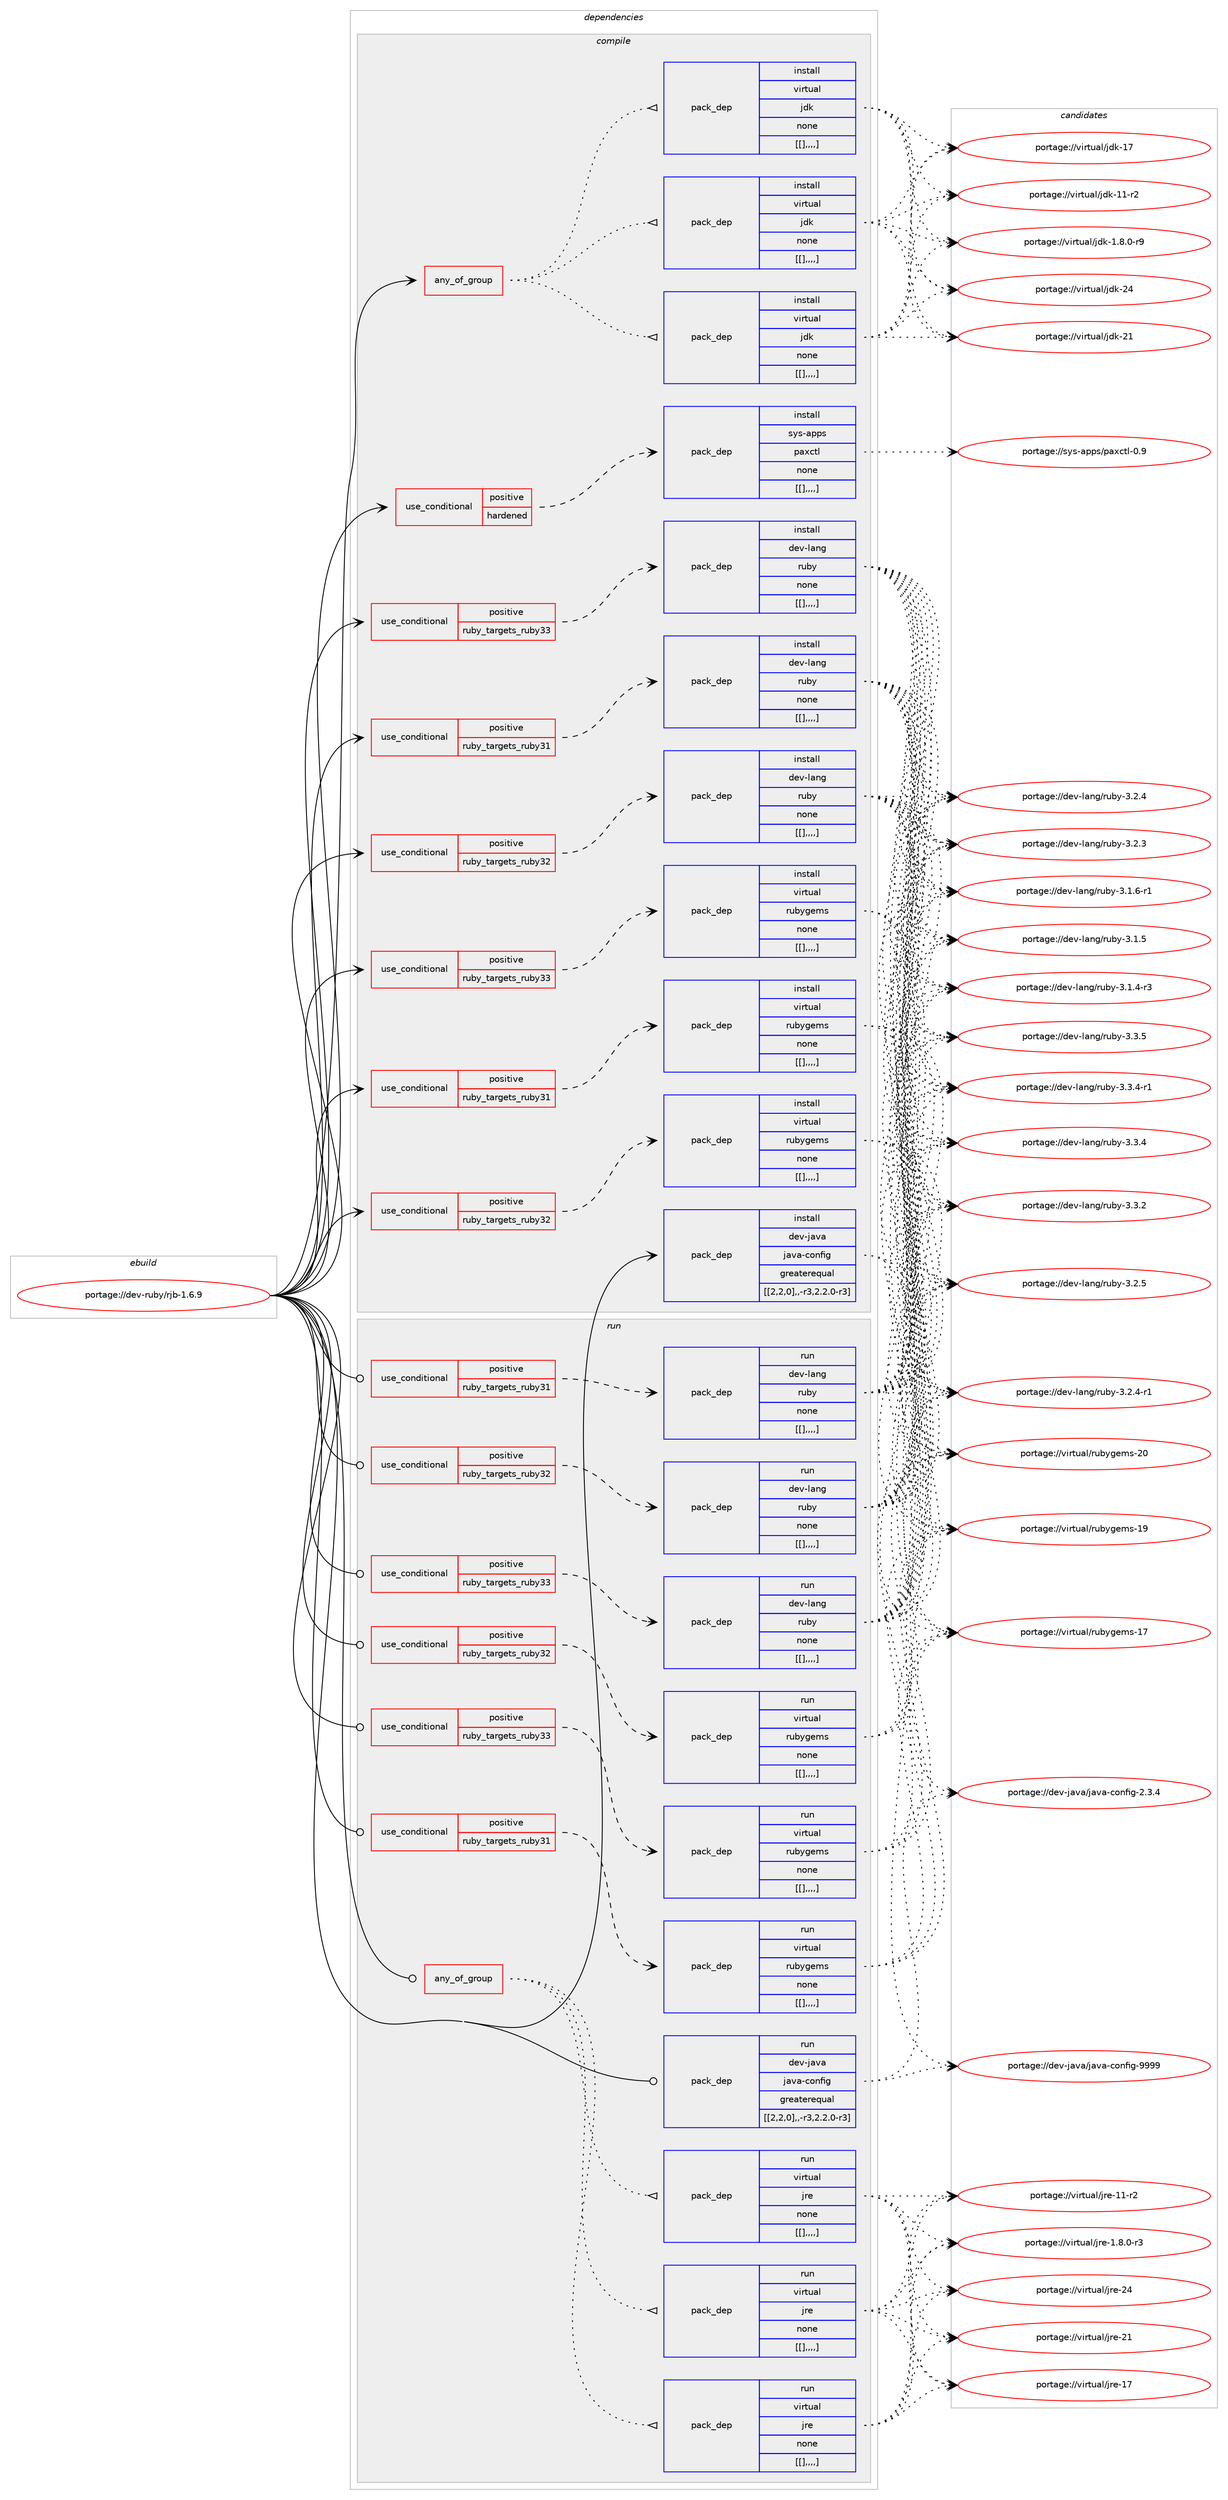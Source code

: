 digraph prolog {

# *************
# Graph options
# *************

newrank=true;
concentrate=true;
compound=true;
graph [rankdir=LR,fontname=Helvetica,fontsize=10,ranksep=1.5];#, ranksep=2.5, nodesep=0.2];
edge  [arrowhead=vee];
node  [fontname=Helvetica,fontsize=10];

# **********
# The ebuild
# **********

subgraph cluster_leftcol {
color=gray;
label=<<i>ebuild</i>>;
id [label="portage://dev-ruby/rjb-1.6.9", color=red, width=4, href="../dev-ruby/rjb-1.6.9.svg"];
}

# ****************
# The dependencies
# ****************

subgraph cluster_midcol {
color=gray;
label=<<i>dependencies</i>>;
subgraph cluster_compile {
fillcolor="#eeeeee";
style=filled;
label=<<i>compile</i>>;
subgraph any1202 {
dependency202012 [label=<<TABLE BORDER="0" CELLBORDER="1" CELLSPACING="0" CELLPADDING="4"><TR><TD CELLPADDING="10">any_of_group</TD></TR></TABLE>>, shape=none, color=red];subgraph pack144574 {
dependency202013 [label=<<TABLE BORDER="0" CELLBORDER="1" CELLSPACING="0" CELLPADDING="4" WIDTH="220"><TR><TD ROWSPAN="6" CELLPADDING="30">pack_dep</TD></TR><TR><TD WIDTH="110">install</TD></TR><TR><TD>virtual</TD></TR><TR><TD>jdk</TD></TR><TR><TD>none</TD></TR><TR><TD>[[],,,,]</TD></TR></TABLE>>, shape=none, color=blue];
}
dependency202012:e -> dependency202013:w [weight=20,style="dotted",arrowhead="oinv"];
subgraph pack144575 {
dependency202014 [label=<<TABLE BORDER="0" CELLBORDER="1" CELLSPACING="0" CELLPADDING="4" WIDTH="220"><TR><TD ROWSPAN="6" CELLPADDING="30">pack_dep</TD></TR><TR><TD WIDTH="110">install</TD></TR><TR><TD>virtual</TD></TR><TR><TD>jdk</TD></TR><TR><TD>none</TD></TR><TR><TD>[[],,,,]</TD></TR></TABLE>>, shape=none, color=blue];
}
dependency202012:e -> dependency202014:w [weight=20,style="dotted",arrowhead="oinv"];
subgraph pack144576 {
dependency202015 [label=<<TABLE BORDER="0" CELLBORDER="1" CELLSPACING="0" CELLPADDING="4" WIDTH="220"><TR><TD ROWSPAN="6" CELLPADDING="30">pack_dep</TD></TR><TR><TD WIDTH="110">install</TD></TR><TR><TD>virtual</TD></TR><TR><TD>jdk</TD></TR><TR><TD>none</TD></TR><TR><TD>[[],,,,]</TD></TR></TABLE>>, shape=none, color=blue];
}
dependency202012:e -> dependency202015:w [weight=20,style="dotted",arrowhead="oinv"];
}
id:e -> dependency202012:w [weight=20,style="solid",arrowhead="vee"];
subgraph cond56086 {
dependency202016 [label=<<TABLE BORDER="0" CELLBORDER="1" CELLSPACING="0" CELLPADDING="4"><TR><TD ROWSPAN="3" CELLPADDING="10">use_conditional</TD></TR><TR><TD>positive</TD></TR><TR><TD>hardened</TD></TR></TABLE>>, shape=none, color=red];
subgraph pack144577 {
dependency202017 [label=<<TABLE BORDER="0" CELLBORDER="1" CELLSPACING="0" CELLPADDING="4" WIDTH="220"><TR><TD ROWSPAN="6" CELLPADDING="30">pack_dep</TD></TR><TR><TD WIDTH="110">install</TD></TR><TR><TD>sys-apps</TD></TR><TR><TD>paxctl</TD></TR><TR><TD>none</TD></TR><TR><TD>[[],,,,]</TD></TR></TABLE>>, shape=none, color=blue];
}
dependency202016:e -> dependency202017:w [weight=20,style="dashed",arrowhead="vee"];
}
id:e -> dependency202016:w [weight=20,style="solid",arrowhead="vee"];
subgraph cond56087 {
dependency202018 [label=<<TABLE BORDER="0" CELLBORDER="1" CELLSPACING="0" CELLPADDING="4"><TR><TD ROWSPAN="3" CELLPADDING="10">use_conditional</TD></TR><TR><TD>positive</TD></TR><TR><TD>ruby_targets_ruby31</TD></TR></TABLE>>, shape=none, color=red];
subgraph pack144578 {
dependency202019 [label=<<TABLE BORDER="0" CELLBORDER="1" CELLSPACING="0" CELLPADDING="4" WIDTH="220"><TR><TD ROWSPAN="6" CELLPADDING="30">pack_dep</TD></TR><TR><TD WIDTH="110">install</TD></TR><TR><TD>dev-lang</TD></TR><TR><TD>ruby</TD></TR><TR><TD>none</TD></TR><TR><TD>[[],,,,]</TD></TR></TABLE>>, shape=none, color=blue];
}
dependency202018:e -> dependency202019:w [weight=20,style="dashed",arrowhead="vee"];
}
id:e -> dependency202018:w [weight=20,style="solid",arrowhead="vee"];
subgraph cond56088 {
dependency202020 [label=<<TABLE BORDER="0" CELLBORDER="1" CELLSPACING="0" CELLPADDING="4"><TR><TD ROWSPAN="3" CELLPADDING="10">use_conditional</TD></TR><TR><TD>positive</TD></TR><TR><TD>ruby_targets_ruby31</TD></TR></TABLE>>, shape=none, color=red];
subgraph pack144579 {
dependency202021 [label=<<TABLE BORDER="0" CELLBORDER="1" CELLSPACING="0" CELLPADDING="4" WIDTH="220"><TR><TD ROWSPAN="6" CELLPADDING="30">pack_dep</TD></TR><TR><TD WIDTH="110">install</TD></TR><TR><TD>virtual</TD></TR><TR><TD>rubygems</TD></TR><TR><TD>none</TD></TR><TR><TD>[[],,,,]</TD></TR></TABLE>>, shape=none, color=blue];
}
dependency202020:e -> dependency202021:w [weight=20,style="dashed",arrowhead="vee"];
}
id:e -> dependency202020:w [weight=20,style="solid",arrowhead="vee"];
subgraph cond56089 {
dependency202022 [label=<<TABLE BORDER="0" CELLBORDER="1" CELLSPACING="0" CELLPADDING="4"><TR><TD ROWSPAN="3" CELLPADDING="10">use_conditional</TD></TR><TR><TD>positive</TD></TR><TR><TD>ruby_targets_ruby32</TD></TR></TABLE>>, shape=none, color=red];
subgraph pack144580 {
dependency202023 [label=<<TABLE BORDER="0" CELLBORDER="1" CELLSPACING="0" CELLPADDING="4" WIDTH="220"><TR><TD ROWSPAN="6" CELLPADDING="30">pack_dep</TD></TR><TR><TD WIDTH="110">install</TD></TR><TR><TD>dev-lang</TD></TR><TR><TD>ruby</TD></TR><TR><TD>none</TD></TR><TR><TD>[[],,,,]</TD></TR></TABLE>>, shape=none, color=blue];
}
dependency202022:e -> dependency202023:w [weight=20,style="dashed",arrowhead="vee"];
}
id:e -> dependency202022:w [weight=20,style="solid",arrowhead="vee"];
subgraph cond56090 {
dependency202024 [label=<<TABLE BORDER="0" CELLBORDER="1" CELLSPACING="0" CELLPADDING="4"><TR><TD ROWSPAN="3" CELLPADDING="10">use_conditional</TD></TR><TR><TD>positive</TD></TR><TR><TD>ruby_targets_ruby32</TD></TR></TABLE>>, shape=none, color=red];
subgraph pack144581 {
dependency202025 [label=<<TABLE BORDER="0" CELLBORDER="1" CELLSPACING="0" CELLPADDING="4" WIDTH="220"><TR><TD ROWSPAN="6" CELLPADDING="30">pack_dep</TD></TR><TR><TD WIDTH="110">install</TD></TR><TR><TD>virtual</TD></TR><TR><TD>rubygems</TD></TR><TR><TD>none</TD></TR><TR><TD>[[],,,,]</TD></TR></TABLE>>, shape=none, color=blue];
}
dependency202024:e -> dependency202025:w [weight=20,style="dashed",arrowhead="vee"];
}
id:e -> dependency202024:w [weight=20,style="solid",arrowhead="vee"];
subgraph cond56091 {
dependency202026 [label=<<TABLE BORDER="0" CELLBORDER="1" CELLSPACING="0" CELLPADDING="4"><TR><TD ROWSPAN="3" CELLPADDING="10">use_conditional</TD></TR><TR><TD>positive</TD></TR><TR><TD>ruby_targets_ruby33</TD></TR></TABLE>>, shape=none, color=red];
subgraph pack144582 {
dependency202027 [label=<<TABLE BORDER="0" CELLBORDER="1" CELLSPACING="0" CELLPADDING="4" WIDTH="220"><TR><TD ROWSPAN="6" CELLPADDING="30">pack_dep</TD></TR><TR><TD WIDTH="110">install</TD></TR><TR><TD>dev-lang</TD></TR><TR><TD>ruby</TD></TR><TR><TD>none</TD></TR><TR><TD>[[],,,,]</TD></TR></TABLE>>, shape=none, color=blue];
}
dependency202026:e -> dependency202027:w [weight=20,style="dashed",arrowhead="vee"];
}
id:e -> dependency202026:w [weight=20,style="solid",arrowhead="vee"];
subgraph cond56092 {
dependency202028 [label=<<TABLE BORDER="0" CELLBORDER="1" CELLSPACING="0" CELLPADDING="4"><TR><TD ROWSPAN="3" CELLPADDING="10">use_conditional</TD></TR><TR><TD>positive</TD></TR><TR><TD>ruby_targets_ruby33</TD></TR></TABLE>>, shape=none, color=red];
subgraph pack144583 {
dependency202029 [label=<<TABLE BORDER="0" CELLBORDER="1" CELLSPACING="0" CELLPADDING="4" WIDTH="220"><TR><TD ROWSPAN="6" CELLPADDING="30">pack_dep</TD></TR><TR><TD WIDTH="110">install</TD></TR><TR><TD>virtual</TD></TR><TR><TD>rubygems</TD></TR><TR><TD>none</TD></TR><TR><TD>[[],,,,]</TD></TR></TABLE>>, shape=none, color=blue];
}
dependency202028:e -> dependency202029:w [weight=20,style="dashed",arrowhead="vee"];
}
id:e -> dependency202028:w [weight=20,style="solid",arrowhead="vee"];
subgraph pack144584 {
dependency202030 [label=<<TABLE BORDER="0" CELLBORDER="1" CELLSPACING="0" CELLPADDING="4" WIDTH="220"><TR><TD ROWSPAN="6" CELLPADDING="30">pack_dep</TD></TR><TR><TD WIDTH="110">install</TD></TR><TR><TD>dev-java</TD></TR><TR><TD>java-config</TD></TR><TR><TD>greaterequal</TD></TR><TR><TD>[[2,2,0],,-r3,2.2.0-r3]</TD></TR></TABLE>>, shape=none, color=blue];
}
id:e -> dependency202030:w [weight=20,style="solid",arrowhead="vee"];
}
subgraph cluster_compileandrun {
fillcolor="#eeeeee";
style=filled;
label=<<i>compile and run</i>>;
}
subgraph cluster_run {
fillcolor="#eeeeee";
style=filled;
label=<<i>run</i>>;
subgraph any1203 {
dependency202031 [label=<<TABLE BORDER="0" CELLBORDER="1" CELLSPACING="0" CELLPADDING="4"><TR><TD CELLPADDING="10">any_of_group</TD></TR></TABLE>>, shape=none, color=red];subgraph pack144585 {
dependency202032 [label=<<TABLE BORDER="0" CELLBORDER="1" CELLSPACING="0" CELLPADDING="4" WIDTH="220"><TR><TD ROWSPAN="6" CELLPADDING="30">pack_dep</TD></TR><TR><TD WIDTH="110">run</TD></TR><TR><TD>virtual</TD></TR><TR><TD>jre</TD></TR><TR><TD>none</TD></TR><TR><TD>[[],,,,]</TD></TR></TABLE>>, shape=none, color=blue];
}
dependency202031:e -> dependency202032:w [weight=20,style="dotted",arrowhead="oinv"];
subgraph pack144586 {
dependency202033 [label=<<TABLE BORDER="0" CELLBORDER="1" CELLSPACING="0" CELLPADDING="4" WIDTH="220"><TR><TD ROWSPAN="6" CELLPADDING="30">pack_dep</TD></TR><TR><TD WIDTH="110">run</TD></TR><TR><TD>virtual</TD></TR><TR><TD>jre</TD></TR><TR><TD>none</TD></TR><TR><TD>[[],,,,]</TD></TR></TABLE>>, shape=none, color=blue];
}
dependency202031:e -> dependency202033:w [weight=20,style="dotted",arrowhead="oinv"];
subgraph pack144587 {
dependency202034 [label=<<TABLE BORDER="0" CELLBORDER="1" CELLSPACING="0" CELLPADDING="4" WIDTH="220"><TR><TD ROWSPAN="6" CELLPADDING="30">pack_dep</TD></TR><TR><TD WIDTH="110">run</TD></TR><TR><TD>virtual</TD></TR><TR><TD>jre</TD></TR><TR><TD>none</TD></TR><TR><TD>[[],,,,]</TD></TR></TABLE>>, shape=none, color=blue];
}
dependency202031:e -> dependency202034:w [weight=20,style="dotted",arrowhead="oinv"];
}
id:e -> dependency202031:w [weight=20,style="solid",arrowhead="odot"];
subgraph cond56093 {
dependency202035 [label=<<TABLE BORDER="0" CELLBORDER="1" CELLSPACING="0" CELLPADDING="4"><TR><TD ROWSPAN="3" CELLPADDING="10">use_conditional</TD></TR><TR><TD>positive</TD></TR><TR><TD>ruby_targets_ruby31</TD></TR></TABLE>>, shape=none, color=red];
subgraph pack144588 {
dependency202036 [label=<<TABLE BORDER="0" CELLBORDER="1" CELLSPACING="0" CELLPADDING="4" WIDTH="220"><TR><TD ROWSPAN="6" CELLPADDING="30">pack_dep</TD></TR><TR><TD WIDTH="110">run</TD></TR><TR><TD>dev-lang</TD></TR><TR><TD>ruby</TD></TR><TR><TD>none</TD></TR><TR><TD>[[],,,,]</TD></TR></TABLE>>, shape=none, color=blue];
}
dependency202035:e -> dependency202036:w [weight=20,style="dashed",arrowhead="vee"];
}
id:e -> dependency202035:w [weight=20,style="solid",arrowhead="odot"];
subgraph cond56094 {
dependency202037 [label=<<TABLE BORDER="0" CELLBORDER="1" CELLSPACING="0" CELLPADDING="4"><TR><TD ROWSPAN="3" CELLPADDING="10">use_conditional</TD></TR><TR><TD>positive</TD></TR><TR><TD>ruby_targets_ruby31</TD></TR></TABLE>>, shape=none, color=red];
subgraph pack144589 {
dependency202038 [label=<<TABLE BORDER="0" CELLBORDER="1" CELLSPACING="0" CELLPADDING="4" WIDTH="220"><TR><TD ROWSPAN="6" CELLPADDING="30">pack_dep</TD></TR><TR><TD WIDTH="110">run</TD></TR><TR><TD>virtual</TD></TR><TR><TD>rubygems</TD></TR><TR><TD>none</TD></TR><TR><TD>[[],,,,]</TD></TR></TABLE>>, shape=none, color=blue];
}
dependency202037:e -> dependency202038:w [weight=20,style="dashed",arrowhead="vee"];
}
id:e -> dependency202037:w [weight=20,style="solid",arrowhead="odot"];
subgraph cond56095 {
dependency202039 [label=<<TABLE BORDER="0" CELLBORDER="1" CELLSPACING="0" CELLPADDING="4"><TR><TD ROWSPAN="3" CELLPADDING="10">use_conditional</TD></TR><TR><TD>positive</TD></TR><TR><TD>ruby_targets_ruby32</TD></TR></TABLE>>, shape=none, color=red];
subgraph pack144590 {
dependency202040 [label=<<TABLE BORDER="0" CELLBORDER="1" CELLSPACING="0" CELLPADDING="4" WIDTH="220"><TR><TD ROWSPAN="6" CELLPADDING="30">pack_dep</TD></TR><TR><TD WIDTH="110">run</TD></TR><TR><TD>dev-lang</TD></TR><TR><TD>ruby</TD></TR><TR><TD>none</TD></TR><TR><TD>[[],,,,]</TD></TR></TABLE>>, shape=none, color=blue];
}
dependency202039:e -> dependency202040:w [weight=20,style="dashed",arrowhead="vee"];
}
id:e -> dependency202039:w [weight=20,style="solid",arrowhead="odot"];
subgraph cond56096 {
dependency202041 [label=<<TABLE BORDER="0" CELLBORDER="1" CELLSPACING="0" CELLPADDING="4"><TR><TD ROWSPAN="3" CELLPADDING="10">use_conditional</TD></TR><TR><TD>positive</TD></TR><TR><TD>ruby_targets_ruby32</TD></TR></TABLE>>, shape=none, color=red];
subgraph pack144591 {
dependency202042 [label=<<TABLE BORDER="0" CELLBORDER="1" CELLSPACING="0" CELLPADDING="4" WIDTH="220"><TR><TD ROWSPAN="6" CELLPADDING="30">pack_dep</TD></TR><TR><TD WIDTH="110">run</TD></TR><TR><TD>virtual</TD></TR><TR><TD>rubygems</TD></TR><TR><TD>none</TD></TR><TR><TD>[[],,,,]</TD></TR></TABLE>>, shape=none, color=blue];
}
dependency202041:e -> dependency202042:w [weight=20,style="dashed",arrowhead="vee"];
}
id:e -> dependency202041:w [weight=20,style="solid",arrowhead="odot"];
subgraph cond56097 {
dependency202043 [label=<<TABLE BORDER="0" CELLBORDER="1" CELLSPACING="0" CELLPADDING="4"><TR><TD ROWSPAN="3" CELLPADDING="10">use_conditional</TD></TR><TR><TD>positive</TD></TR><TR><TD>ruby_targets_ruby33</TD></TR></TABLE>>, shape=none, color=red];
subgraph pack144592 {
dependency202044 [label=<<TABLE BORDER="0" CELLBORDER="1" CELLSPACING="0" CELLPADDING="4" WIDTH="220"><TR><TD ROWSPAN="6" CELLPADDING="30">pack_dep</TD></TR><TR><TD WIDTH="110">run</TD></TR><TR><TD>dev-lang</TD></TR><TR><TD>ruby</TD></TR><TR><TD>none</TD></TR><TR><TD>[[],,,,]</TD></TR></TABLE>>, shape=none, color=blue];
}
dependency202043:e -> dependency202044:w [weight=20,style="dashed",arrowhead="vee"];
}
id:e -> dependency202043:w [weight=20,style="solid",arrowhead="odot"];
subgraph cond56098 {
dependency202045 [label=<<TABLE BORDER="0" CELLBORDER="1" CELLSPACING="0" CELLPADDING="4"><TR><TD ROWSPAN="3" CELLPADDING="10">use_conditional</TD></TR><TR><TD>positive</TD></TR><TR><TD>ruby_targets_ruby33</TD></TR></TABLE>>, shape=none, color=red];
subgraph pack144593 {
dependency202046 [label=<<TABLE BORDER="0" CELLBORDER="1" CELLSPACING="0" CELLPADDING="4" WIDTH="220"><TR><TD ROWSPAN="6" CELLPADDING="30">pack_dep</TD></TR><TR><TD WIDTH="110">run</TD></TR><TR><TD>virtual</TD></TR><TR><TD>rubygems</TD></TR><TR><TD>none</TD></TR><TR><TD>[[],,,,]</TD></TR></TABLE>>, shape=none, color=blue];
}
dependency202045:e -> dependency202046:w [weight=20,style="dashed",arrowhead="vee"];
}
id:e -> dependency202045:w [weight=20,style="solid",arrowhead="odot"];
subgraph pack144594 {
dependency202047 [label=<<TABLE BORDER="0" CELLBORDER="1" CELLSPACING="0" CELLPADDING="4" WIDTH="220"><TR><TD ROWSPAN="6" CELLPADDING="30">pack_dep</TD></TR><TR><TD WIDTH="110">run</TD></TR><TR><TD>dev-java</TD></TR><TR><TD>java-config</TD></TR><TR><TD>greaterequal</TD></TR><TR><TD>[[2,2,0],,-r3,2.2.0-r3]</TD></TR></TABLE>>, shape=none, color=blue];
}
id:e -> dependency202047:w [weight=20,style="solid",arrowhead="odot"];
}
}

# **************
# The candidates
# **************

subgraph cluster_choices {
rank=same;
color=gray;
label=<<i>candidates</i>>;

subgraph choice144574 {
color=black;
nodesep=1;
choice1181051141161179710847106100107455052 [label="portage://virtual/jdk-24", color=red, width=4,href="../virtual/jdk-24.svg"];
choice1181051141161179710847106100107455049 [label="portage://virtual/jdk-21", color=red, width=4,href="../virtual/jdk-21.svg"];
choice1181051141161179710847106100107454955 [label="portage://virtual/jdk-17", color=red, width=4,href="../virtual/jdk-17.svg"];
choice11810511411611797108471061001074549494511450 [label="portage://virtual/jdk-11-r2", color=red, width=4,href="../virtual/jdk-11-r2.svg"];
choice11810511411611797108471061001074549465646484511457 [label="portage://virtual/jdk-1.8.0-r9", color=red, width=4,href="../virtual/jdk-1.8.0-r9.svg"];
dependency202013:e -> choice1181051141161179710847106100107455052:w [style=dotted,weight="100"];
dependency202013:e -> choice1181051141161179710847106100107455049:w [style=dotted,weight="100"];
dependency202013:e -> choice1181051141161179710847106100107454955:w [style=dotted,weight="100"];
dependency202013:e -> choice11810511411611797108471061001074549494511450:w [style=dotted,weight="100"];
dependency202013:e -> choice11810511411611797108471061001074549465646484511457:w [style=dotted,weight="100"];
}
subgraph choice144575 {
color=black;
nodesep=1;
choice1181051141161179710847106100107455052 [label="portage://virtual/jdk-24", color=red, width=4,href="../virtual/jdk-24.svg"];
choice1181051141161179710847106100107455049 [label="portage://virtual/jdk-21", color=red, width=4,href="../virtual/jdk-21.svg"];
choice1181051141161179710847106100107454955 [label="portage://virtual/jdk-17", color=red, width=4,href="../virtual/jdk-17.svg"];
choice11810511411611797108471061001074549494511450 [label="portage://virtual/jdk-11-r2", color=red, width=4,href="../virtual/jdk-11-r2.svg"];
choice11810511411611797108471061001074549465646484511457 [label="portage://virtual/jdk-1.8.0-r9", color=red, width=4,href="../virtual/jdk-1.8.0-r9.svg"];
dependency202014:e -> choice1181051141161179710847106100107455052:w [style=dotted,weight="100"];
dependency202014:e -> choice1181051141161179710847106100107455049:w [style=dotted,weight="100"];
dependency202014:e -> choice1181051141161179710847106100107454955:w [style=dotted,weight="100"];
dependency202014:e -> choice11810511411611797108471061001074549494511450:w [style=dotted,weight="100"];
dependency202014:e -> choice11810511411611797108471061001074549465646484511457:w [style=dotted,weight="100"];
}
subgraph choice144576 {
color=black;
nodesep=1;
choice1181051141161179710847106100107455052 [label="portage://virtual/jdk-24", color=red, width=4,href="../virtual/jdk-24.svg"];
choice1181051141161179710847106100107455049 [label="portage://virtual/jdk-21", color=red, width=4,href="../virtual/jdk-21.svg"];
choice1181051141161179710847106100107454955 [label="portage://virtual/jdk-17", color=red, width=4,href="../virtual/jdk-17.svg"];
choice11810511411611797108471061001074549494511450 [label="portage://virtual/jdk-11-r2", color=red, width=4,href="../virtual/jdk-11-r2.svg"];
choice11810511411611797108471061001074549465646484511457 [label="portage://virtual/jdk-1.8.0-r9", color=red, width=4,href="../virtual/jdk-1.8.0-r9.svg"];
dependency202015:e -> choice1181051141161179710847106100107455052:w [style=dotted,weight="100"];
dependency202015:e -> choice1181051141161179710847106100107455049:w [style=dotted,weight="100"];
dependency202015:e -> choice1181051141161179710847106100107454955:w [style=dotted,weight="100"];
dependency202015:e -> choice11810511411611797108471061001074549494511450:w [style=dotted,weight="100"];
dependency202015:e -> choice11810511411611797108471061001074549465646484511457:w [style=dotted,weight="100"];
}
subgraph choice144577 {
color=black;
nodesep=1;
choice115121115459711211211547112971209911610845484657 [label="portage://sys-apps/paxctl-0.9", color=red, width=4,href="../sys-apps/paxctl-0.9.svg"];
dependency202017:e -> choice115121115459711211211547112971209911610845484657:w [style=dotted,weight="100"];
}
subgraph choice144578 {
color=black;
nodesep=1;
choice10010111845108971101034711411798121455146514653 [label="portage://dev-lang/ruby-3.3.5", color=red, width=4,href="../dev-lang/ruby-3.3.5.svg"];
choice100101118451089711010347114117981214551465146524511449 [label="portage://dev-lang/ruby-3.3.4-r1", color=red, width=4,href="../dev-lang/ruby-3.3.4-r1.svg"];
choice10010111845108971101034711411798121455146514652 [label="portage://dev-lang/ruby-3.3.4", color=red, width=4,href="../dev-lang/ruby-3.3.4.svg"];
choice10010111845108971101034711411798121455146514650 [label="portage://dev-lang/ruby-3.3.2", color=red, width=4,href="../dev-lang/ruby-3.3.2.svg"];
choice10010111845108971101034711411798121455146504653 [label="portage://dev-lang/ruby-3.2.5", color=red, width=4,href="../dev-lang/ruby-3.2.5.svg"];
choice100101118451089711010347114117981214551465046524511449 [label="portage://dev-lang/ruby-3.2.4-r1", color=red, width=4,href="../dev-lang/ruby-3.2.4-r1.svg"];
choice10010111845108971101034711411798121455146504652 [label="portage://dev-lang/ruby-3.2.4", color=red, width=4,href="../dev-lang/ruby-3.2.4.svg"];
choice10010111845108971101034711411798121455146504651 [label="portage://dev-lang/ruby-3.2.3", color=red, width=4,href="../dev-lang/ruby-3.2.3.svg"];
choice100101118451089711010347114117981214551464946544511449 [label="portage://dev-lang/ruby-3.1.6-r1", color=red, width=4,href="../dev-lang/ruby-3.1.6-r1.svg"];
choice10010111845108971101034711411798121455146494653 [label="portage://dev-lang/ruby-3.1.5", color=red, width=4,href="../dev-lang/ruby-3.1.5.svg"];
choice100101118451089711010347114117981214551464946524511451 [label="portage://dev-lang/ruby-3.1.4-r3", color=red, width=4,href="../dev-lang/ruby-3.1.4-r3.svg"];
dependency202019:e -> choice10010111845108971101034711411798121455146514653:w [style=dotted,weight="100"];
dependency202019:e -> choice100101118451089711010347114117981214551465146524511449:w [style=dotted,weight="100"];
dependency202019:e -> choice10010111845108971101034711411798121455146514652:w [style=dotted,weight="100"];
dependency202019:e -> choice10010111845108971101034711411798121455146514650:w [style=dotted,weight="100"];
dependency202019:e -> choice10010111845108971101034711411798121455146504653:w [style=dotted,weight="100"];
dependency202019:e -> choice100101118451089711010347114117981214551465046524511449:w [style=dotted,weight="100"];
dependency202019:e -> choice10010111845108971101034711411798121455146504652:w [style=dotted,weight="100"];
dependency202019:e -> choice10010111845108971101034711411798121455146504651:w [style=dotted,weight="100"];
dependency202019:e -> choice100101118451089711010347114117981214551464946544511449:w [style=dotted,weight="100"];
dependency202019:e -> choice10010111845108971101034711411798121455146494653:w [style=dotted,weight="100"];
dependency202019:e -> choice100101118451089711010347114117981214551464946524511451:w [style=dotted,weight="100"];
}
subgraph choice144579 {
color=black;
nodesep=1;
choice118105114116117971084711411798121103101109115455048 [label="portage://virtual/rubygems-20", color=red, width=4,href="../virtual/rubygems-20.svg"];
choice118105114116117971084711411798121103101109115454957 [label="portage://virtual/rubygems-19", color=red, width=4,href="../virtual/rubygems-19.svg"];
choice118105114116117971084711411798121103101109115454955 [label="portage://virtual/rubygems-17", color=red, width=4,href="../virtual/rubygems-17.svg"];
dependency202021:e -> choice118105114116117971084711411798121103101109115455048:w [style=dotted,weight="100"];
dependency202021:e -> choice118105114116117971084711411798121103101109115454957:w [style=dotted,weight="100"];
dependency202021:e -> choice118105114116117971084711411798121103101109115454955:w [style=dotted,weight="100"];
}
subgraph choice144580 {
color=black;
nodesep=1;
choice10010111845108971101034711411798121455146514653 [label="portage://dev-lang/ruby-3.3.5", color=red, width=4,href="../dev-lang/ruby-3.3.5.svg"];
choice100101118451089711010347114117981214551465146524511449 [label="portage://dev-lang/ruby-3.3.4-r1", color=red, width=4,href="../dev-lang/ruby-3.3.4-r1.svg"];
choice10010111845108971101034711411798121455146514652 [label="portage://dev-lang/ruby-3.3.4", color=red, width=4,href="../dev-lang/ruby-3.3.4.svg"];
choice10010111845108971101034711411798121455146514650 [label="portage://dev-lang/ruby-3.3.2", color=red, width=4,href="../dev-lang/ruby-3.3.2.svg"];
choice10010111845108971101034711411798121455146504653 [label="portage://dev-lang/ruby-3.2.5", color=red, width=4,href="../dev-lang/ruby-3.2.5.svg"];
choice100101118451089711010347114117981214551465046524511449 [label="portage://dev-lang/ruby-3.2.4-r1", color=red, width=4,href="../dev-lang/ruby-3.2.4-r1.svg"];
choice10010111845108971101034711411798121455146504652 [label="portage://dev-lang/ruby-3.2.4", color=red, width=4,href="../dev-lang/ruby-3.2.4.svg"];
choice10010111845108971101034711411798121455146504651 [label="portage://dev-lang/ruby-3.2.3", color=red, width=4,href="../dev-lang/ruby-3.2.3.svg"];
choice100101118451089711010347114117981214551464946544511449 [label="portage://dev-lang/ruby-3.1.6-r1", color=red, width=4,href="../dev-lang/ruby-3.1.6-r1.svg"];
choice10010111845108971101034711411798121455146494653 [label="portage://dev-lang/ruby-3.1.5", color=red, width=4,href="../dev-lang/ruby-3.1.5.svg"];
choice100101118451089711010347114117981214551464946524511451 [label="portage://dev-lang/ruby-3.1.4-r3", color=red, width=4,href="../dev-lang/ruby-3.1.4-r3.svg"];
dependency202023:e -> choice10010111845108971101034711411798121455146514653:w [style=dotted,weight="100"];
dependency202023:e -> choice100101118451089711010347114117981214551465146524511449:w [style=dotted,weight="100"];
dependency202023:e -> choice10010111845108971101034711411798121455146514652:w [style=dotted,weight="100"];
dependency202023:e -> choice10010111845108971101034711411798121455146514650:w [style=dotted,weight="100"];
dependency202023:e -> choice10010111845108971101034711411798121455146504653:w [style=dotted,weight="100"];
dependency202023:e -> choice100101118451089711010347114117981214551465046524511449:w [style=dotted,weight="100"];
dependency202023:e -> choice10010111845108971101034711411798121455146504652:w [style=dotted,weight="100"];
dependency202023:e -> choice10010111845108971101034711411798121455146504651:w [style=dotted,weight="100"];
dependency202023:e -> choice100101118451089711010347114117981214551464946544511449:w [style=dotted,weight="100"];
dependency202023:e -> choice10010111845108971101034711411798121455146494653:w [style=dotted,weight="100"];
dependency202023:e -> choice100101118451089711010347114117981214551464946524511451:w [style=dotted,weight="100"];
}
subgraph choice144581 {
color=black;
nodesep=1;
choice118105114116117971084711411798121103101109115455048 [label="portage://virtual/rubygems-20", color=red, width=4,href="../virtual/rubygems-20.svg"];
choice118105114116117971084711411798121103101109115454957 [label="portage://virtual/rubygems-19", color=red, width=4,href="../virtual/rubygems-19.svg"];
choice118105114116117971084711411798121103101109115454955 [label="portage://virtual/rubygems-17", color=red, width=4,href="../virtual/rubygems-17.svg"];
dependency202025:e -> choice118105114116117971084711411798121103101109115455048:w [style=dotted,weight="100"];
dependency202025:e -> choice118105114116117971084711411798121103101109115454957:w [style=dotted,weight="100"];
dependency202025:e -> choice118105114116117971084711411798121103101109115454955:w [style=dotted,weight="100"];
}
subgraph choice144582 {
color=black;
nodesep=1;
choice10010111845108971101034711411798121455146514653 [label="portage://dev-lang/ruby-3.3.5", color=red, width=4,href="../dev-lang/ruby-3.3.5.svg"];
choice100101118451089711010347114117981214551465146524511449 [label="portage://dev-lang/ruby-3.3.4-r1", color=red, width=4,href="../dev-lang/ruby-3.3.4-r1.svg"];
choice10010111845108971101034711411798121455146514652 [label="portage://dev-lang/ruby-3.3.4", color=red, width=4,href="../dev-lang/ruby-3.3.4.svg"];
choice10010111845108971101034711411798121455146514650 [label="portage://dev-lang/ruby-3.3.2", color=red, width=4,href="../dev-lang/ruby-3.3.2.svg"];
choice10010111845108971101034711411798121455146504653 [label="portage://dev-lang/ruby-3.2.5", color=red, width=4,href="../dev-lang/ruby-3.2.5.svg"];
choice100101118451089711010347114117981214551465046524511449 [label="portage://dev-lang/ruby-3.2.4-r1", color=red, width=4,href="../dev-lang/ruby-3.2.4-r1.svg"];
choice10010111845108971101034711411798121455146504652 [label="portage://dev-lang/ruby-3.2.4", color=red, width=4,href="../dev-lang/ruby-3.2.4.svg"];
choice10010111845108971101034711411798121455146504651 [label="portage://dev-lang/ruby-3.2.3", color=red, width=4,href="../dev-lang/ruby-3.2.3.svg"];
choice100101118451089711010347114117981214551464946544511449 [label="portage://dev-lang/ruby-3.1.6-r1", color=red, width=4,href="../dev-lang/ruby-3.1.6-r1.svg"];
choice10010111845108971101034711411798121455146494653 [label="portage://dev-lang/ruby-3.1.5", color=red, width=4,href="../dev-lang/ruby-3.1.5.svg"];
choice100101118451089711010347114117981214551464946524511451 [label="portage://dev-lang/ruby-3.1.4-r3", color=red, width=4,href="../dev-lang/ruby-3.1.4-r3.svg"];
dependency202027:e -> choice10010111845108971101034711411798121455146514653:w [style=dotted,weight="100"];
dependency202027:e -> choice100101118451089711010347114117981214551465146524511449:w [style=dotted,weight="100"];
dependency202027:e -> choice10010111845108971101034711411798121455146514652:w [style=dotted,weight="100"];
dependency202027:e -> choice10010111845108971101034711411798121455146514650:w [style=dotted,weight="100"];
dependency202027:e -> choice10010111845108971101034711411798121455146504653:w [style=dotted,weight="100"];
dependency202027:e -> choice100101118451089711010347114117981214551465046524511449:w [style=dotted,weight="100"];
dependency202027:e -> choice10010111845108971101034711411798121455146504652:w [style=dotted,weight="100"];
dependency202027:e -> choice10010111845108971101034711411798121455146504651:w [style=dotted,weight="100"];
dependency202027:e -> choice100101118451089711010347114117981214551464946544511449:w [style=dotted,weight="100"];
dependency202027:e -> choice10010111845108971101034711411798121455146494653:w [style=dotted,weight="100"];
dependency202027:e -> choice100101118451089711010347114117981214551464946524511451:w [style=dotted,weight="100"];
}
subgraph choice144583 {
color=black;
nodesep=1;
choice118105114116117971084711411798121103101109115455048 [label="portage://virtual/rubygems-20", color=red, width=4,href="../virtual/rubygems-20.svg"];
choice118105114116117971084711411798121103101109115454957 [label="portage://virtual/rubygems-19", color=red, width=4,href="../virtual/rubygems-19.svg"];
choice118105114116117971084711411798121103101109115454955 [label="portage://virtual/rubygems-17", color=red, width=4,href="../virtual/rubygems-17.svg"];
dependency202029:e -> choice118105114116117971084711411798121103101109115455048:w [style=dotted,weight="100"];
dependency202029:e -> choice118105114116117971084711411798121103101109115454957:w [style=dotted,weight="100"];
dependency202029:e -> choice118105114116117971084711411798121103101109115454955:w [style=dotted,weight="100"];
}
subgraph choice144584 {
color=black;
nodesep=1;
choice10010111845106971189747106971189745991111101021051034557575757 [label="portage://dev-java/java-config-9999", color=red, width=4,href="../dev-java/java-config-9999.svg"];
choice1001011184510697118974710697118974599111110102105103455046514652 [label="portage://dev-java/java-config-2.3.4", color=red, width=4,href="../dev-java/java-config-2.3.4.svg"];
dependency202030:e -> choice10010111845106971189747106971189745991111101021051034557575757:w [style=dotted,weight="100"];
dependency202030:e -> choice1001011184510697118974710697118974599111110102105103455046514652:w [style=dotted,weight="100"];
}
subgraph choice144585 {
color=black;
nodesep=1;
choice1181051141161179710847106114101455052 [label="portage://virtual/jre-24", color=red, width=4,href="../virtual/jre-24.svg"];
choice1181051141161179710847106114101455049 [label="portage://virtual/jre-21", color=red, width=4,href="../virtual/jre-21.svg"];
choice1181051141161179710847106114101454955 [label="portage://virtual/jre-17", color=red, width=4,href="../virtual/jre-17.svg"];
choice11810511411611797108471061141014549494511450 [label="portage://virtual/jre-11-r2", color=red, width=4,href="../virtual/jre-11-r2.svg"];
choice11810511411611797108471061141014549465646484511451 [label="portage://virtual/jre-1.8.0-r3", color=red, width=4,href="../virtual/jre-1.8.0-r3.svg"];
dependency202032:e -> choice1181051141161179710847106114101455052:w [style=dotted,weight="100"];
dependency202032:e -> choice1181051141161179710847106114101455049:w [style=dotted,weight="100"];
dependency202032:e -> choice1181051141161179710847106114101454955:w [style=dotted,weight="100"];
dependency202032:e -> choice11810511411611797108471061141014549494511450:w [style=dotted,weight="100"];
dependency202032:e -> choice11810511411611797108471061141014549465646484511451:w [style=dotted,weight="100"];
}
subgraph choice144586 {
color=black;
nodesep=1;
choice1181051141161179710847106114101455052 [label="portage://virtual/jre-24", color=red, width=4,href="../virtual/jre-24.svg"];
choice1181051141161179710847106114101455049 [label="portage://virtual/jre-21", color=red, width=4,href="../virtual/jre-21.svg"];
choice1181051141161179710847106114101454955 [label="portage://virtual/jre-17", color=red, width=4,href="../virtual/jre-17.svg"];
choice11810511411611797108471061141014549494511450 [label="portage://virtual/jre-11-r2", color=red, width=4,href="../virtual/jre-11-r2.svg"];
choice11810511411611797108471061141014549465646484511451 [label="portage://virtual/jre-1.8.0-r3", color=red, width=4,href="../virtual/jre-1.8.0-r3.svg"];
dependency202033:e -> choice1181051141161179710847106114101455052:w [style=dotted,weight="100"];
dependency202033:e -> choice1181051141161179710847106114101455049:w [style=dotted,weight="100"];
dependency202033:e -> choice1181051141161179710847106114101454955:w [style=dotted,weight="100"];
dependency202033:e -> choice11810511411611797108471061141014549494511450:w [style=dotted,weight="100"];
dependency202033:e -> choice11810511411611797108471061141014549465646484511451:w [style=dotted,weight="100"];
}
subgraph choice144587 {
color=black;
nodesep=1;
choice1181051141161179710847106114101455052 [label="portage://virtual/jre-24", color=red, width=4,href="../virtual/jre-24.svg"];
choice1181051141161179710847106114101455049 [label="portage://virtual/jre-21", color=red, width=4,href="../virtual/jre-21.svg"];
choice1181051141161179710847106114101454955 [label="portage://virtual/jre-17", color=red, width=4,href="../virtual/jre-17.svg"];
choice11810511411611797108471061141014549494511450 [label="portage://virtual/jre-11-r2", color=red, width=4,href="../virtual/jre-11-r2.svg"];
choice11810511411611797108471061141014549465646484511451 [label="portage://virtual/jre-1.8.0-r3", color=red, width=4,href="../virtual/jre-1.8.0-r3.svg"];
dependency202034:e -> choice1181051141161179710847106114101455052:w [style=dotted,weight="100"];
dependency202034:e -> choice1181051141161179710847106114101455049:w [style=dotted,weight="100"];
dependency202034:e -> choice1181051141161179710847106114101454955:w [style=dotted,weight="100"];
dependency202034:e -> choice11810511411611797108471061141014549494511450:w [style=dotted,weight="100"];
dependency202034:e -> choice11810511411611797108471061141014549465646484511451:w [style=dotted,weight="100"];
}
subgraph choice144588 {
color=black;
nodesep=1;
choice10010111845108971101034711411798121455146514653 [label="portage://dev-lang/ruby-3.3.5", color=red, width=4,href="../dev-lang/ruby-3.3.5.svg"];
choice100101118451089711010347114117981214551465146524511449 [label="portage://dev-lang/ruby-3.3.4-r1", color=red, width=4,href="../dev-lang/ruby-3.3.4-r1.svg"];
choice10010111845108971101034711411798121455146514652 [label="portage://dev-lang/ruby-3.3.4", color=red, width=4,href="../dev-lang/ruby-3.3.4.svg"];
choice10010111845108971101034711411798121455146514650 [label="portage://dev-lang/ruby-3.3.2", color=red, width=4,href="../dev-lang/ruby-3.3.2.svg"];
choice10010111845108971101034711411798121455146504653 [label="portage://dev-lang/ruby-3.2.5", color=red, width=4,href="../dev-lang/ruby-3.2.5.svg"];
choice100101118451089711010347114117981214551465046524511449 [label="portage://dev-lang/ruby-3.2.4-r1", color=red, width=4,href="../dev-lang/ruby-3.2.4-r1.svg"];
choice10010111845108971101034711411798121455146504652 [label="portage://dev-lang/ruby-3.2.4", color=red, width=4,href="../dev-lang/ruby-3.2.4.svg"];
choice10010111845108971101034711411798121455146504651 [label="portage://dev-lang/ruby-3.2.3", color=red, width=4,href="../dev-lang/ruby-3.2.3.svg"];
choice100101118451089711010347114117981214551464946544511449 [label="portage://dev-lang/ruby-3.1.6-r1", color=red, width=4,href="../dev-lang/ruby-3.1.6-r1.svg"];
choice10010111845108971101034711411798121455146494653 [label="portage://dev-lang/ruby-3.1.5", color=red, width=4,href="../dev-lang/ruby-3.1.5.svg"];
choice100101118451089711010347114117981214551464946524511451 [label="portage://dev-lang/ruby-3.1.4-r3", color=red, width=4,href="../dev-lang/ruby-3.1.4-r3.svg"];
dependency202036:e -> choice10010111845108971101034711411798121455146514653:w [style=dotted,weight="100"];
dependency202036:e -> choice100101118451089711010347114117981214551465146524511449:w [style=dotted,weight="100"];
dependency202036:e -> choice10010111845108971101034711411798121455146514652:w [style=dotted,weight="100"];
dependency202036:e -> choice10010111845108971101034711411798121455146514650:w [style=dotted,weight="100"];
dependency202036:e -> choice10010111845108971101034711411798121455146504653:w [style=dotted,weight="100"];
dependency202036:e -> choice100101118451089711010347114117981214551465046524511449:w [style=dotted,weight="100"];
dependency202036:e -> choice10010111845108971101034711411798121455146504652:w [style=dotted,weight="100"];
dependency202036:e -> choice10010111845108971101034711411798121455146504651:w [style=dotted,weight="100"];
dependency202036:e -> choice100101118451089711010347114117981214551464946544511449:w [style=dotted,weight="100"];
dependency202036:e -> choice10010111845108971101034711411798121455146494653:w [style=dotted,weight="100"];
dependency202036:e -> choice100101118451089711010347114117981214551464946524511451:w [style=dotted,weight="100"];
}
subgraph choice144589 {
color=black;
nodesep=1;
choice118105114116117971084711411798121103101109115455048 [label="portage://virtual/rubygems-20", color=red, width=4,href="../virtual/rubygems-20.svg"];
choice118105114116117971084711411798121103101109115454957 [label="portage://virtual/rubygems-19", color=red, width=4,href="../virtual/rubygems-19.svg"];
choice118105114116117971084711411798121103101109115454955 [label="portage://virtual/rubygems-17", color=red, width=4,href="../virtual/rubygems-17.svg"];
dependency202038:e -> choice118105114116117971084711411798121103101109115455048:w [style=dotted,weight="100"];
dependency202038:e -> choice118105114116117971084711411798121103101109115454957:w [style=dotted,weight="100"];
dependency202038:e -> choice118105114116117971084711411798121103101109115454955:w [style=dotted,weight="100"];
}
subgraph choice144590 {
color=black;
nodesep=1;
choice10010111845108971101034711411798121455146514653 [label="portage://dev-lang/ruby-3.3.5", color=red, width=4,href="../dev-lang/ruby-3.3.5.svg"];
choice100101118451089711010347114117981214551465146524511449 [label="portage://dev-lang/ruby-3.3.4-r1", color=red, width=4,href="../dev-lang/ruby-3.3.4-r1.svg"];
choice10010111845108971101034711411798121455146514652 [label="portage://dev-lang/ruby-3.3.4", color=red, width=4,href="../dev-lang/ruby-3.3.4.svg"];
choice10010111845108971101034711411798121455146514650 [label="portage://dev-lang/ruby-3.3.2", color=red, width=4,href="../dev-lang/ruby-3.3.2.svg"];
choice10010111845108971101034711411798121455146504653 [label="portage://dev-lang/ruby-3.2.5", color=red, width=4,href="../dev-lang/ruby-3.2.5.svg"];
choice100101118451089711010347114117981214551465046524511449 [label="portage://dev-lang/ruby-3.2.4-r1", color=red, width=4,href="../dev-lang/ruby-3.2.4-r1.svg"];
choice10010111845108971101034711411798121455146504652 [label="portage://dev-lang/ruby-3.2.4", color=red, width=4,href="../dev-lang/ruby-3.2.4.svg"];
choice10010111845108971101034711411798121455146504651 [label="portage://dev-lang/ruby-3.2.3", color=red, width=4,href="../dev-lang/ruby-3.2.3.svg"];
choice100101118451089711010347114117981214551464946544511449 [label="portage://dev-lang/ruby-3.1.6-r1", color=red, width=4,href="../dev-lang/ruby-3.1.6-r1.svg"];
choice10010111845108971101034711411798121455146494653 [label="portage://dev-lang/ruby-3.1.5", color=red, width=4,href="../dev-lang/ruby-3.1.5.svg"];
choice100101118451089711010347114117981214551464946524511451 [label="portage://dev-lang/ruby-3.1.4-r3", color=red, width=4,href="../dev-lang/ruby-3.1.4-r3.svg"];
dependency202040:e -> choice10010111845108971101034711411798121455146514653:w [style=dotted,weight="100"];
dependency202040:e -> choice100101118451089711010347114117981214551465146524511449:w [style=dotted,weight="100"];
dependency202040:e -> choice10010111845108971101034711411798121455146514652:w [style=dotted,weight="100"];
dependency202040:e -> choice10010111845108971101034711411798121455146514650:w [style=dotted,weight="100"];
dependency202040:e -> choice10010111845108971101034711411798121455146504653:w [style=dotted,weight="100"];
dependency202040:e -> choice100101118451089711010347114117981214551465046524511449:w [style=dotted,weight="100"];
dependency202040:e -> choice10010111845108971101034711411798121455146504652:w [style=dotted,weight="100"];
dependency202040:e -> choice10010111845108971101034711411798121455146504651:w [style=dotted,weight="100"];
dependency202040:e -> choice100101118451089711010347114117981214551464946544511449:w [style=dotted,weight="100"];
dependency202040:e -> choice10010111845108971101034711411798121455146494653:w [style=dotted,weight="100"];
dependency202040:e -> choice100101118451089711010347114117981214551464946524511451:w [style=dotted,weight="100"];
}
subgraph choice144591 {
color=black;
nodesep=1;
choice118105114116117971084711411798121103101109115455048 [label="portage://virtual/rubygems-20", color=red, width=4,href="../virtual/rubygems-20.svg"];
choice118105114116117971084711411798121103101109115454957 [label="portage://virtual/rubygems-19", color=red, width=4,href="../virtual/rubygems-19.svg"];
choice118105114116117971084711411798121103101109115454955 [label="portage://virtual/rubygems-17", color=red, width=4,href="../virtual/rubygems-17.svg"];
dependency202042:e -> choice118105114116117971084711411798121103101109115455048:w [style=dotted,weight="100"];
dependency202042:e -> choice118105114116117971084711411798121103101109115454957:w [style=dotted,weight="100"];
dependency202042:e -> choice118105114116117971084711411798121103101109115454955:w [style=dotted,weight="100"];
}
subgraph choice144592 {
color=black;
nodesep=1;
choice10010111845108971101034711411798121455146514653 [label="portage://dev-lang/ruby-3.3.5", color=red, width=4,href="../dev-lang/ruby-3.3.5.svg"];
choice100101118451089711010347114117981214551465146524511449 [label="portage://dev-lang/ruby-3.3.4-r1", color=red, width=4,href="../dev-lang/ruby-3.3.4-r1.svg"];
choice10010111845108971101034711411798121455146514652 [label="portage://dev-lang/ruby-3.3.4", color=red, width=4,href="../dev-lang/ruby-3.3.4.svg"];
choice10010111845108971101034711411798121455146514650 [label="portage://dev-lang/ruby-3.3.2", color=red, width=4,href="../dev-lang/ruby-3.3.2.svg"];
choice10010111845108971101034711411798121455146504653 [label="portage://dev-lang/ruby-3.2.5", color=red, width=4,href="../dev-lang/ruby-3.2.5.svg"];
choice100101118451089711010347114117981214551465046524511449 [label="portage://dev-lang/ruby-3.2.4-r1", color=red, width=4,href="../dev-lang/ruby-3.2.4-r1.svg"];
choice10010111845108971101034711411798121455146504652 [label="portage://dev-lang/ruby-3.2.4", color=red, width=4,href="../dev-lang/ruby-3.2.4.svg"];
choice10010111845108971101034711411798121455146504651 [label="portage://dev-lang/ruby-3.2.3", color=red, width=4,href="../dev-lang/ruby-3.2.3.svg"];
choice100101118451089711010347114117981214551464946544511449 [label="portage://dev-lang/ruby-3.1.6-r1", color=red, width=4,href="../dev-lang/ruby-3.1.6-r1.svg"];
choice10010111845108971101034711411798121455146494653 [label="portage://dev-lang/ruby-3.1.5", color=red, width=4,href="../dev-lang/ruby-3.1.5.svg"];
choice100101118451089711010347114117981214551464946524511451 [label="portage://dev-lang/ruby-3.1.4-r3", color=red, width=4,href="../dev-lang/ruby-3.1.4-r3.svg"];
dependency202044:e -> choice10010111845108971101034711411798121455146514653:w [style=dotted,weight="100"];
dependency202044:e -> choice100101118451089711010347114117981214551465146524511449:w [style=dotted,weight="100"];
dependency202044:e -> choice10010111845108971101034711411798121455146514652:w [style=dotted,weight="100"];
dependency202044:e -> choice10010111845108971101034711411798121455146514650:w [style=dotted,weight="100"];
dependency202044:e -> choice10010111845108971101034711411798121455146504653:w [style=dotted,weight="100"];
dependency202044:e -> choice100101118451089711010347114117981214551465046524511449:w [style=dotted,weight="100"];
dependency202044:e -> choice10010111845108971101034711411798121455146504652:w [style=dotted,weight="100"];
dependency202044:e -> choice10010111845108971101034711411798121455146504651:w [style=dotted,weight="100"];
dependency202044:e -> choice100101118451089711010347114117981214551464946544511449:w [style=dotted,weight="100"];
dependency202044:e -> choice10010111845108971101034711411798121455146494653:w [style=dotted,weight="100"];
dependency202044:e -> choice100101118451089711010347114117981214551464946524511451:w [style=dotted,weight="100"];
}
subgraph choice144593 {
color=black;
nodesep=1;
choice118105114116117971084711411798121103101109115455048 [label="portage://virtual/rubygems-20", color=red, width=4,href="../virtual/rubygems-20.svg"];
choice118105114116117971084711411798121103101109115454957 [label="portage://virtual/rubygems-19", color=red, width=4,href="../virtual/rubygems-19.svg"];
choice118105114116117971084711411798121103101109115454955 [label="portage://virtual/rubygems-17", color=red, width=4,href="../virtual/rubygems-17.svg"];
dependency202046:e -> choice118105114116117971084711411798121103101109115455048:w [style=dotted,weight="100"];
dependency202046:e -> choice118105114116117971084711411798121103101109115454957:w [style=dotted,weight="100"];
dependency202046:e -> choice118105114116117971084711411798121103101109115454955:w [style=dotted,weight="100"];
}
subgraph choice144594 {
color=black;
nodesep=1;
choice10010111845106971189747106971189745991111101021051034557575757 [label="portage://dev-java/java-config-9999", color=red, width=4,href="../dev-java/java-config-9999.svg"];
choice1001011184510697118974710697118974599111110102105103455046514652 [label="portage://dev-java/java-config-2.3.4", color=red, width=4,href="../dev-java/java-config-2.3.4.svg"];
dependency202047:e -> choice10010111845106971189747106971189745991111101021051034557575757:w [style=dotted,weight="100"];
dependency202047:e -> choice1001011184510697118974710697118974599111110102105103455046514652:w [style=dotted,weight="100"];
}
}

}
